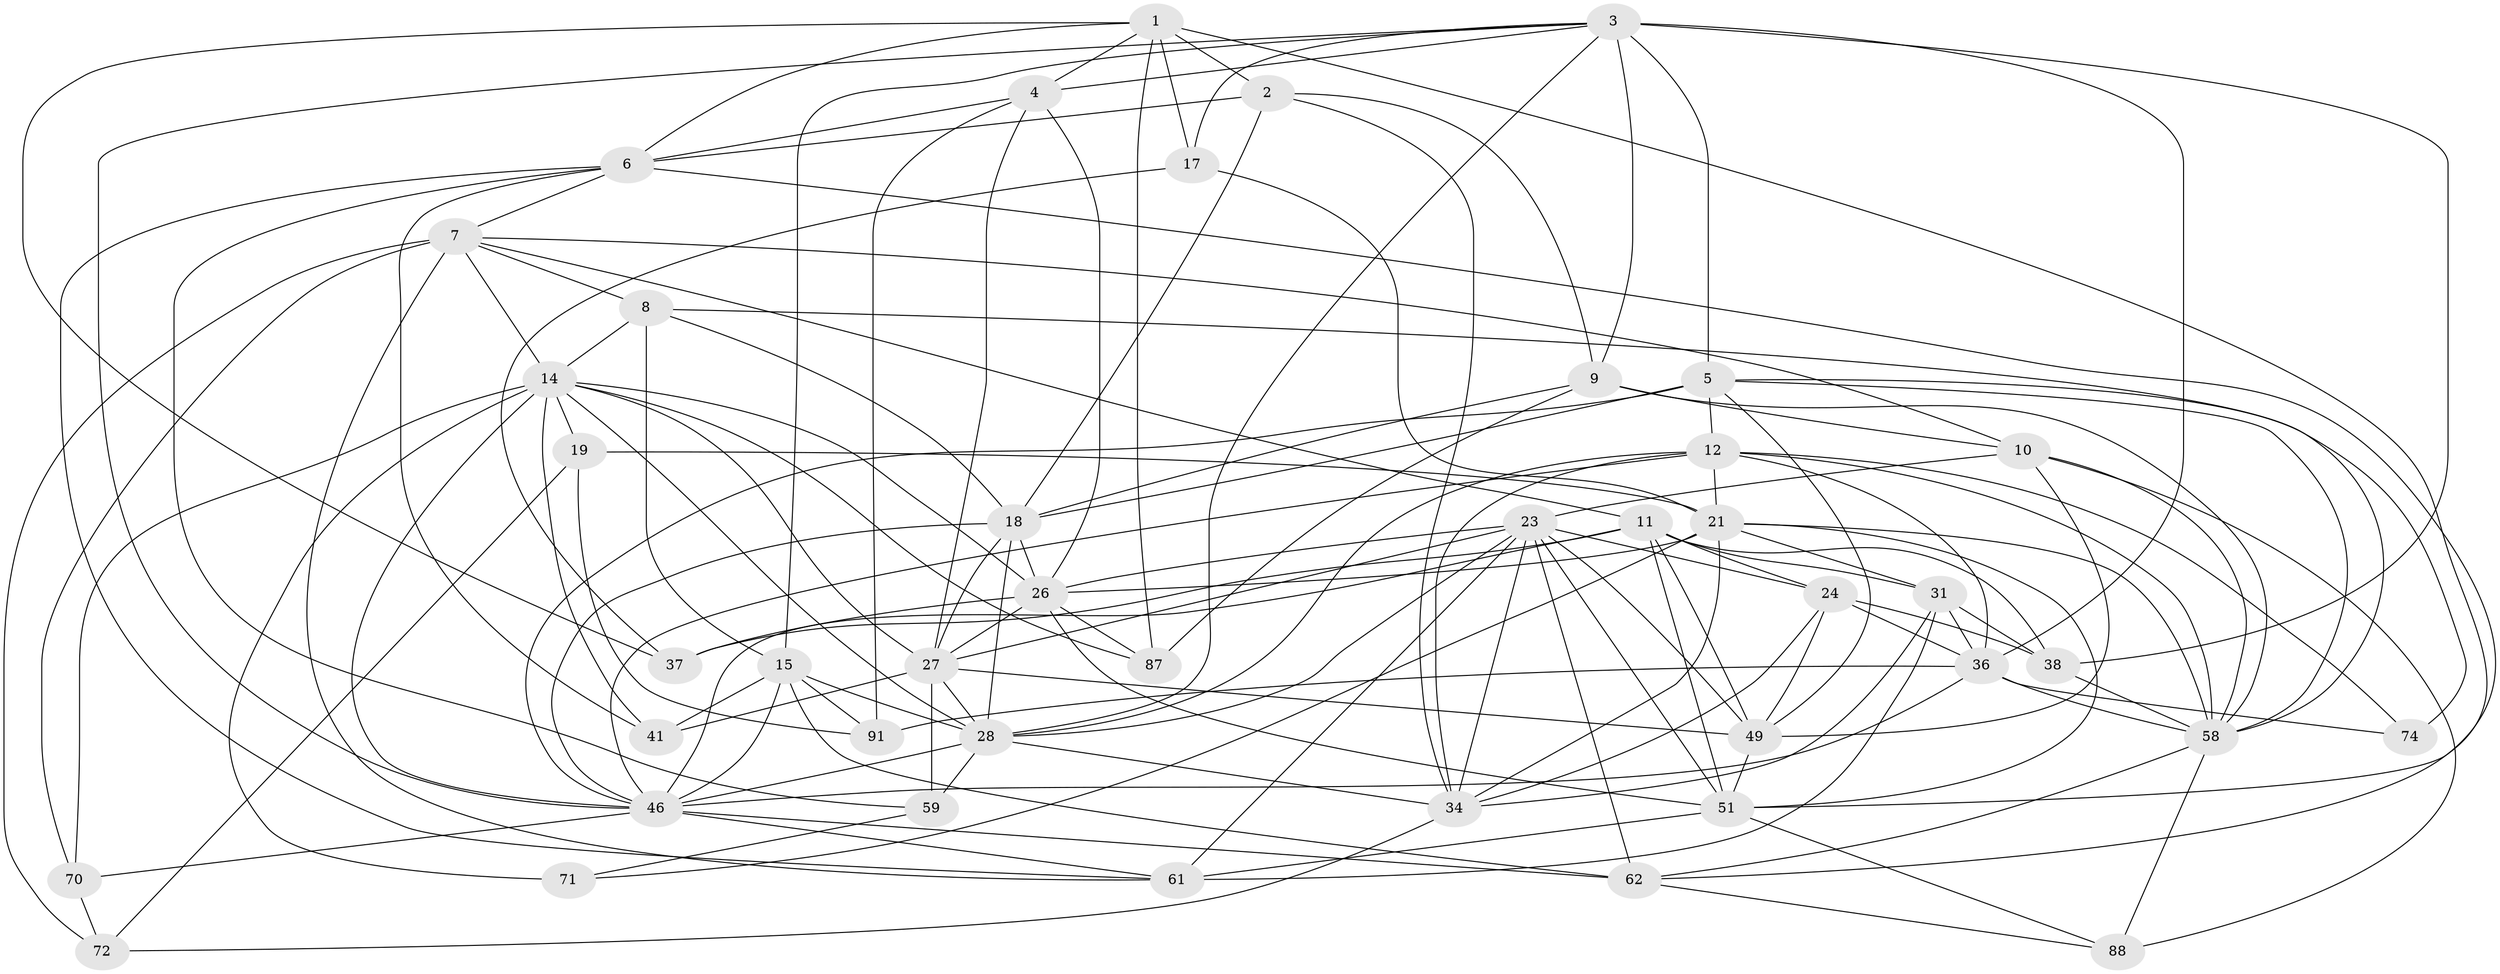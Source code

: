 // original degree distribution, {4: 1.0}
// Generated by graph-tools (version 1.1) at 2025/20/03/04/25 18:20:46]
// undirected, 43 vertices, 142 edges
graph export_dot {
graph [start="1"]
  node [color=gray90,style=filled];
  1 [super="+65+22"];
  2 [super="+13"];
  3 [super="+39+35"];
  4 [super="+90"];
  5 [super="+83+56"];
  6 [super="+104+43"];
  7 [super="+16+93"];
  8 [super="+66"];
  9 [super="+54"];
  10 [super="+44"];
  11 [super="+32"];
  12 [super="+73+50"];
  14 [super="+53+25+100+64"];
  15 [super="+20+98+105"];
  17;
  18 [super="+40+47"];
  19;
  21 [super="+52+77"];
  23 [super="+80+85+107"];
  24 [super="+102"];
  26 [super="+67+86+94"];
  27 [super="+29+33"];
  28 [super="+30+45"];
  31 [super="+42"];
  34 [super="+69+89"];
  36 [super="+63+101"];
  37;
  38 [super="+92"];
  41;
  46 [super="+84+55+48+78"];
  49 [super="+75+79"];
  51 [super="+57"];
  58 [super="+108+68"];
  59;
  61 [super="+97"];
  62 [super="+96"];
  70;
  71;
  72;
  74;
  87;
  88;
  91;
  1 -- 4;
  1 -- 87;
  1 -- 51;
  1 -- 17;
  1 -- 6;
  1 -- 2 [weight=2];
  1 -- 37;
  2 -- 18;
  2 -- 9;
  2 -- 34;
  2 -- 6;
  3 -- 4;
  3 -- 5;
  3 -- 17;
  3 -- 9;
  3 -- 28;
  3 -- 36;
  3 -- 38 [weight=2];
  3 -- 15;
  3 -- 46;
  4 -- 6;
  4 -- 91;
  4 -- 26;
  4 -- 27;
  5 -- 18;
  5 -- 74 [weight=2];
  5 -- 49;
  5 -- 58;
  5 -- 12;
  5 -- 46;
  6 -- 59;
  6 -- 41;
  6 -- 62;
  6 -- 7;
  6 -- 61;
  7 -- 70;
  7 -- 11;
  7 -- 72;
  7 -- 8;
  7 -- 10;
  7 -- 14;
  7 -- 61;
  8 -- 15 [weight=2];
  8 -- 58;
  8 -- 14;
  8 -- 18;
  9 -- 87;
  9 -- 58;
  9 -- 18;
  9 -- 10;
  10 -- 88;
  10 -- 49;
  10 -- 58;
  10 -- 23;
  11 -- 31;
  11 -- 51;
  11 -- 49;
  11 -- 37;
  11 -- 38;
  11 -- 24;
  11 -- 46;
  12 -- 28;
  12 -- 34;
  12 -- 74;
  12 -- 58;
  12 -- 21;
  12 -- 36;
  12 -- 46;
  14 -- 71 [weight=2];
  14 -- 28;
  14 -- 46;
  14 -- 41;
  14 -- 26;
  14 -- 19;
  14 -- 70;
  14 -- 27;
  14 -- 87;
  15 -- 91;
  15 -- 41;
  15 -- 28;
  15 -- 62;
  15 -- 46;
  17 -- 37;
  17 -- 21;
  18 -- 27;
  18 -- 26;
  18 -- 46;
  18 -- 28;
  19 -- 91;
  19 -- 72;
  19 -- 21;
  21 -- 26 [weight=2];
  21 -- 71;
  21 -- 34;
  21 -- 51;
  21 -- 58;
  21 -- 31;
  23 -- 27;
  23 -- 61;
  23 -- 51;
  23 -- 28;
  23 -- 26;
  23 -- 62;
  23 -- 34;
  23 -- 24;
  23 -- 49;
  24 -- 38;
  24 -- 49;
  24 -- 36;
  24 -- 34;
  26 -- 37;
  26 -- 27;
  26 -- 87;
  26 -- 51;
  27 -- 59;
  27 -- 49 [weight=2];
  27 -- 28;
  27 -- 41;
  28 -- 59;
  28 -- 34;
  28 -- 46;
  31 -- 34;
  31 -- 38;
  31 -- 36;
  31 -- 61;
  34 -- 72;
  36 -- 74;
  36 -- 58;
  36 -- 91;
  36 -- 46;
  38 -- 58;
  46 -- 61;
  46 -- 62;
  46 -- 70;
  49 -- 51;
  51 -- 88;
  51 -- 61;
  58 -- 88;
  58 -- 62;
  59 -- 71;
  62 -- 88;
  70 -- 72;
}
